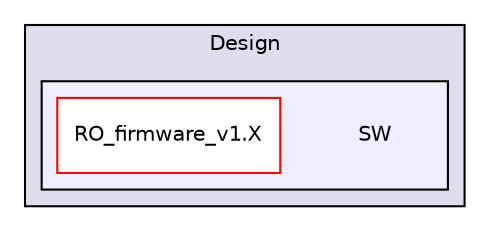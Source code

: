 digraph "C:/Users/EDU_OBOS_5057/Documents/Reflow oven/Design/SW" {
  compound=true
  node [ fontsize="10", fontname="Helvetica"];
  edge [ labelfontsize="10", labelfontname="Helvetica"];
  subgraph clusterdir_5f09ffc654cb74a36b76a99b4e5ca3e7 {
    graph [ bgcolor="#ddddee", pencolor="black", label="Design" fontname="Helvetica", fontsize="10", URL="dir_5f09ffc654cb74a36b76a99b4e5ca3e7.html"]
  subgraph clusterdir_b35860c835ebf4efaf371ebd7d0fb965 {
    graph [ bgcolor="#eeeeff", pencolor="black", label="" URL="dir_b35860c835ebf4efaf371ebd7d0fb965.html"];
    dir_b35860c835ebf4efaf371ebd7d0fb965 [shape=plaintext label="SW"];
  dir_3b9fde39f5c0c05cff50c7bc821c5939 [shape=box label="RO_firmware_v1.X" fillcolor="white" style="filled" color="red" URL="dir_3b9fde39f5c0c05cff50c7bc821c5939.html"];
  }
  }
}
